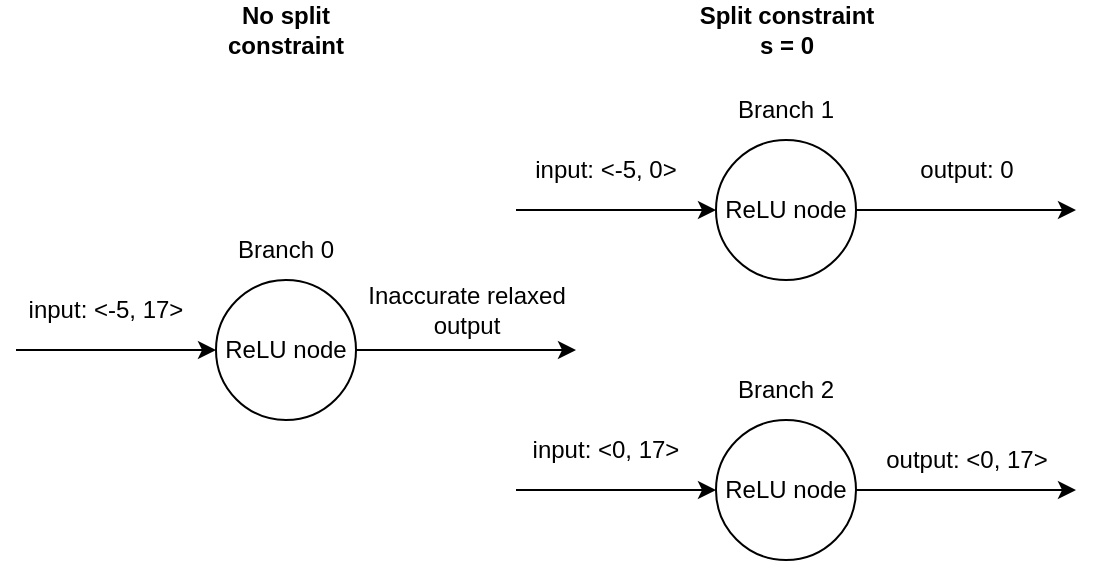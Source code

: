 <mxfile version="17.2.1" type="github">
  <diagram id="jb2p9CrlqGvTgNlJZW-o" name="Page-1">
    <mxGraphModel dx="1382" dy="764" grid="1" gridSize="10" guides="1" tooltips="1" connect="1" arrows="1" fold="1" page="1" pageScale="1" pageWidth="827" pageHeight="1169" math="0" shadow="0">
      <root>
        <mxCell id="0" />
        <mxCell id="1" parent="0" />
        <mxCell id="DqgZA7czdpUDFbfWHARn-5" style="edgeStyle=orthogonalEdgeStyle;rounded=0;orthogonalLoop=1;jettySize=auto;html=1;" edge="1" parent="1" source="DqgZA7czdpUDFbfWHARn-1">
          <mxGeometry relative="1" as="geometry">
            <mxPoint x="400" y="415" as="targetPoint" />
          </mxGeometry>
        </mxCell>
        <mxCell id="DqgZA7czdpUDFbfWHARn-1" value="ReLU node" style="ellipse;whiteSpace=wrap;html=1;" vertex="1" parent="1">
          <mxGeometry x="220" y="380" width="70" height="70" as="geometry" />
        </mxCell>
        <mxCell id="DqgZA7czdpUDFbfWHARn-3" value="" style="endArrow=classic;html=1;rounded=0;entryX=0;entryY=0.5;entryDx=0;entryDy=0;" edge="1" parent="1" target="DqgZA7czdpUDFbfWHARn-1">
          <mxGeometry width="50" height="50" relative="1" as="geometry">
            <mxPoint x="120" y="415" as="sourcePoint" />
            <mxPoint x="310" y="390" as="targetPoint" />
          </mxGeometry>
        </mxCell>
        <mxCell id="DqgZA7czdpUDFbfWHARn-4" value="input: &amp;lt;-5, 17&amp;gt;" style="text;html=1;strokeColor=none;fillColor=none;align=center;verticalAlign=middle;whiteSpace=wrap;rounded=0;" vertex="1" parent="1">
          <mxGeometry x="120" y="380" width="90" height="30" as="geometry" />
        </mxCell>
        <mxCell id="DqgZA7czdpUDFbfWHARn-6" value="Inaccurate relaxed &lt;br&gt;output" style="text;html=1;align=center;verticalAlign=middle;resizable=0;points=[];autosize=1;strokeColor=none;fillColor=none;" vertex="1" parent="1">
          <mxGeometry x="290" y="380" width="110" height="30" as="geometry" />
        </mxCell>
        <mxCell id="DqgZA7czdpUDFbfWHARn-7" style="edgeStyle=orthogonalEdgeStyle;rounded=0;orthogonalLoop=1;jettySize=auto;html=1;" edge="1" parent="1" source="DqgZA7czdpUDFbfWHARn-8">
          <mxGeometry relative="1" as="geometry">
            <mxPoint x="650" y="345" as="targetPoint" />
          </mxGeometry>
        </mxCell>
        <mxCell id="DqgZA7czdpUDFbfWHARn-8" value="ReLU node" style="ellipse;whiteSpace=wrap;html=1;" vertex="1" parent="1">
          <mxGeometry x="470" y="310" width="70" height="70" as="geometry" />
        </mxCell>
        <mxCell id="DqgZA7czdpUDFbfWHARn-9" value="" style="endArrow=classic;html=1;rounded=0;entryX=0;entryY=0.5;entryDx=0;entryDy=0;" edge="1" parent="1" target="DqgZA7czdpUDFbfWHARn-8">
          <mxGeometry width="50" height="50" relative="1" as="geometry">
            <mxPoint x="370" y="345" as="sourcePoint" />
            <mxPoint x="560" y="320" as="targetPoint" />
          </mxGeometry>
        </mxCell>
        <mxCell id="DqgZA7czdpUDFbfWHARn-10" value="input: &amp;lt;-5, 0&amp;gt;" style="text;html=1;strokeColor=none;fillColor=none;align=center;verticalAlign=middle;whiteSpace=wrap;rounded=0;" vertex="1" parent="1">
          <mxGeometry x="370" y="310" width="90" height="30" as="geometry" />
        </mxCell>
        <mxCell id="DqgZA7czdpUDFbfWHARn-11" value="output: 0" style="text;html=1;align=center;verticalAlign=middle;resizable=0;points=[];autosize=1;strokeColor=none;fillColor=none;" vertex="1" parent="1">
          <mxGeometry x="565" y="315" width="60" height="20" as="geometry" />
        </mxCell>
        <mxCell id="DqgZA7czdpUDFbfWHARn-12" style="edgeStyle=orthogonalEdgeStyle;rounded=0;orthogonalLoop=1;jettySize=auto;html=1;" edge="1" parent="1" source="DqgZA7czdpUDFbfWHARn-13">
          <mxGeometry relative="1" as="geometry">
            <mxPoint x="650" y="485" as="targetPoint" />
          </mxGeometry>
        </mxCell>
        <mxCell id="DqgZA7czdpUDFbfWHARn-13" value="ReLU node" style="ellipse;whiteSpace=wrap;html=1;" vertex="1" parent="1">
          <mxGeometry x="470" y="450" width="70" height="70" as="geometry" />
        </mxCell>
        <mxCell id="DqgZA7czdpUDFbfWHARn-14" value="" style="endArrow=classic;html=1;rounded=0;entryX=0;entryY=0.5;entryDx=0;entryDy=0;" edge="1" parent="1" target="DqgZA7czdpUDFbfWHARn-13">
          <mxGeometry width="50" height="50" relative="1" as="geometry">
            <mxPoint x="370" y="485" as="sourcePoint" />
            <mxPoint x="560" y="460" as="targetPoint" />
          </mxGeometry>
        </mxCell>
        <mxCell id="DqgZA7czdpUDFbfWHARn-15" value="input: &amp;lt;0, 17&amp;gt;" style="text;html=1;strokeColor=none;fillColor=none;align=center;verticalAlign=middle;whiteSpace=wrap;rounded=0;" vertex="1" parent="1">
          <mxGeometry x="370" y="450" width="90" height="30" as="geometry" />
        </mxCell>
        <mxCell id="DqgZA7czdpUDFbfWHARn-16" value="output: &amp;lt;0, 17&amp;gt;" style="text;html=1;align=center;verticalAlign=middle;resizable=0;points=[];autosize=1;strokeColor=none;fillColor=none;" vertex="1" parent="1">
          <mxGeometry x="545" y="460" width="100" height="20" as="geometry" />
        </mxCell>
        <mxCell id="DqgZA7czdpUDFbfWHARn-18" value="&lt;b&gt;No split constraint&lt;/b&gt;" style="text;html=1;strokeColor=none;fillColor=none;align=center;verticalAlign=middle;whiteSpace=wrap;rounded=0;" vertex="1" parent="1">
          <mxGeometry x="225" y="240" width="60" height="30" as="geometry" />
        </mxCell>
        <mxCell id="DqgZA7czdpUDFbfWHARn-19" value="&lt;b&gt;Split constraint &lt;br&gt;s = 0&lt;/b&gt;" style="text;html=1;align=center;verticalAlign=middle;resizable=0;points=[];autosize=1;strokeColor=none;fillColor=none;" vertex="1" parent="1">
          <mxGeometry x="455" y="240" width="100" height="30" as="geometry" />
        </mxCell>
        <mxCell id="DqgZA7czdpUDFbfWHARn-21" value="Branch 1" style="text;html=1;strokeColor=none;fillColor=none;align=center;verticalAlign=middle;whiteSpace=wrap;rounded=0;" vertex="1" parent="1">
          <mxGeometry x="475" y="280" width="60" height="30" as="geometry" />
        </mxCell>
        <mxCell id="DqgZA7czdpUDFbfWHARn-22" value="Branch 2" style="text;html=1;strokeColor=none;fillColor=none;align=center;verticalAlign=middle;whiteSpace=wrap;rounded=0;" vertex="1" parent="1">
          <mxGeometry x="475" y="420" width="60" height="30" as="geometry" />
        </mxCell>
        <mxCell id="DqgZA7czdpUDFbfWHARn-23" value="Branch 0" style="text;html=1;strokeColor=none;fillColor=none;align=center;verticalAlign=middle;whiteSpace=wrap;rounded=0;" vertex="1" parent="1">
          <mxGeometry x="225" y="350" width="60" height="30" as="geometry" />
        </mxCell>
      </root>
    </mxGraphModel>
  </diagram>
</mxfile>
